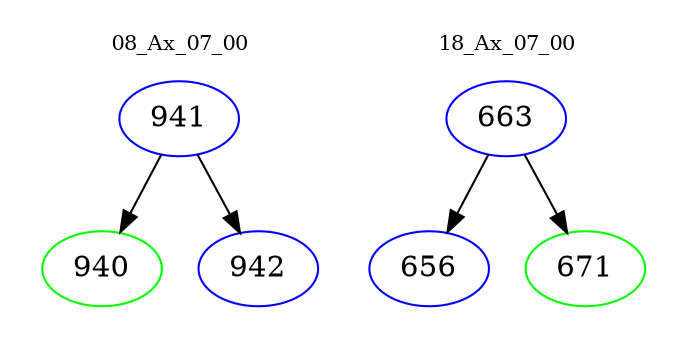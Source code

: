 digraph{
subgraph cluster_0 {
color = white
label = "08_Ax_07_00";
fontsize=10;
T0_941 [label="941", color="blue"]
T0_941 -> T0_940 [color="black"]
T0_940 [label="940", color="green"]
T0_941 -> T0_942 [color="black"]
T0_942 [label="942", color="blue"]
}
subgraph cluster_1 {
color = white
label = "18_Ax_07_00";
fontsize=10;
T1_663 [label="663", color="blue"]
T1_663 -> T1_656 [color="black"]
T1_656 [label="656", color="blue"]
T1_663 -> T1_671 [color="black"]
T1_671 [label="671", color="green"]
}
}
